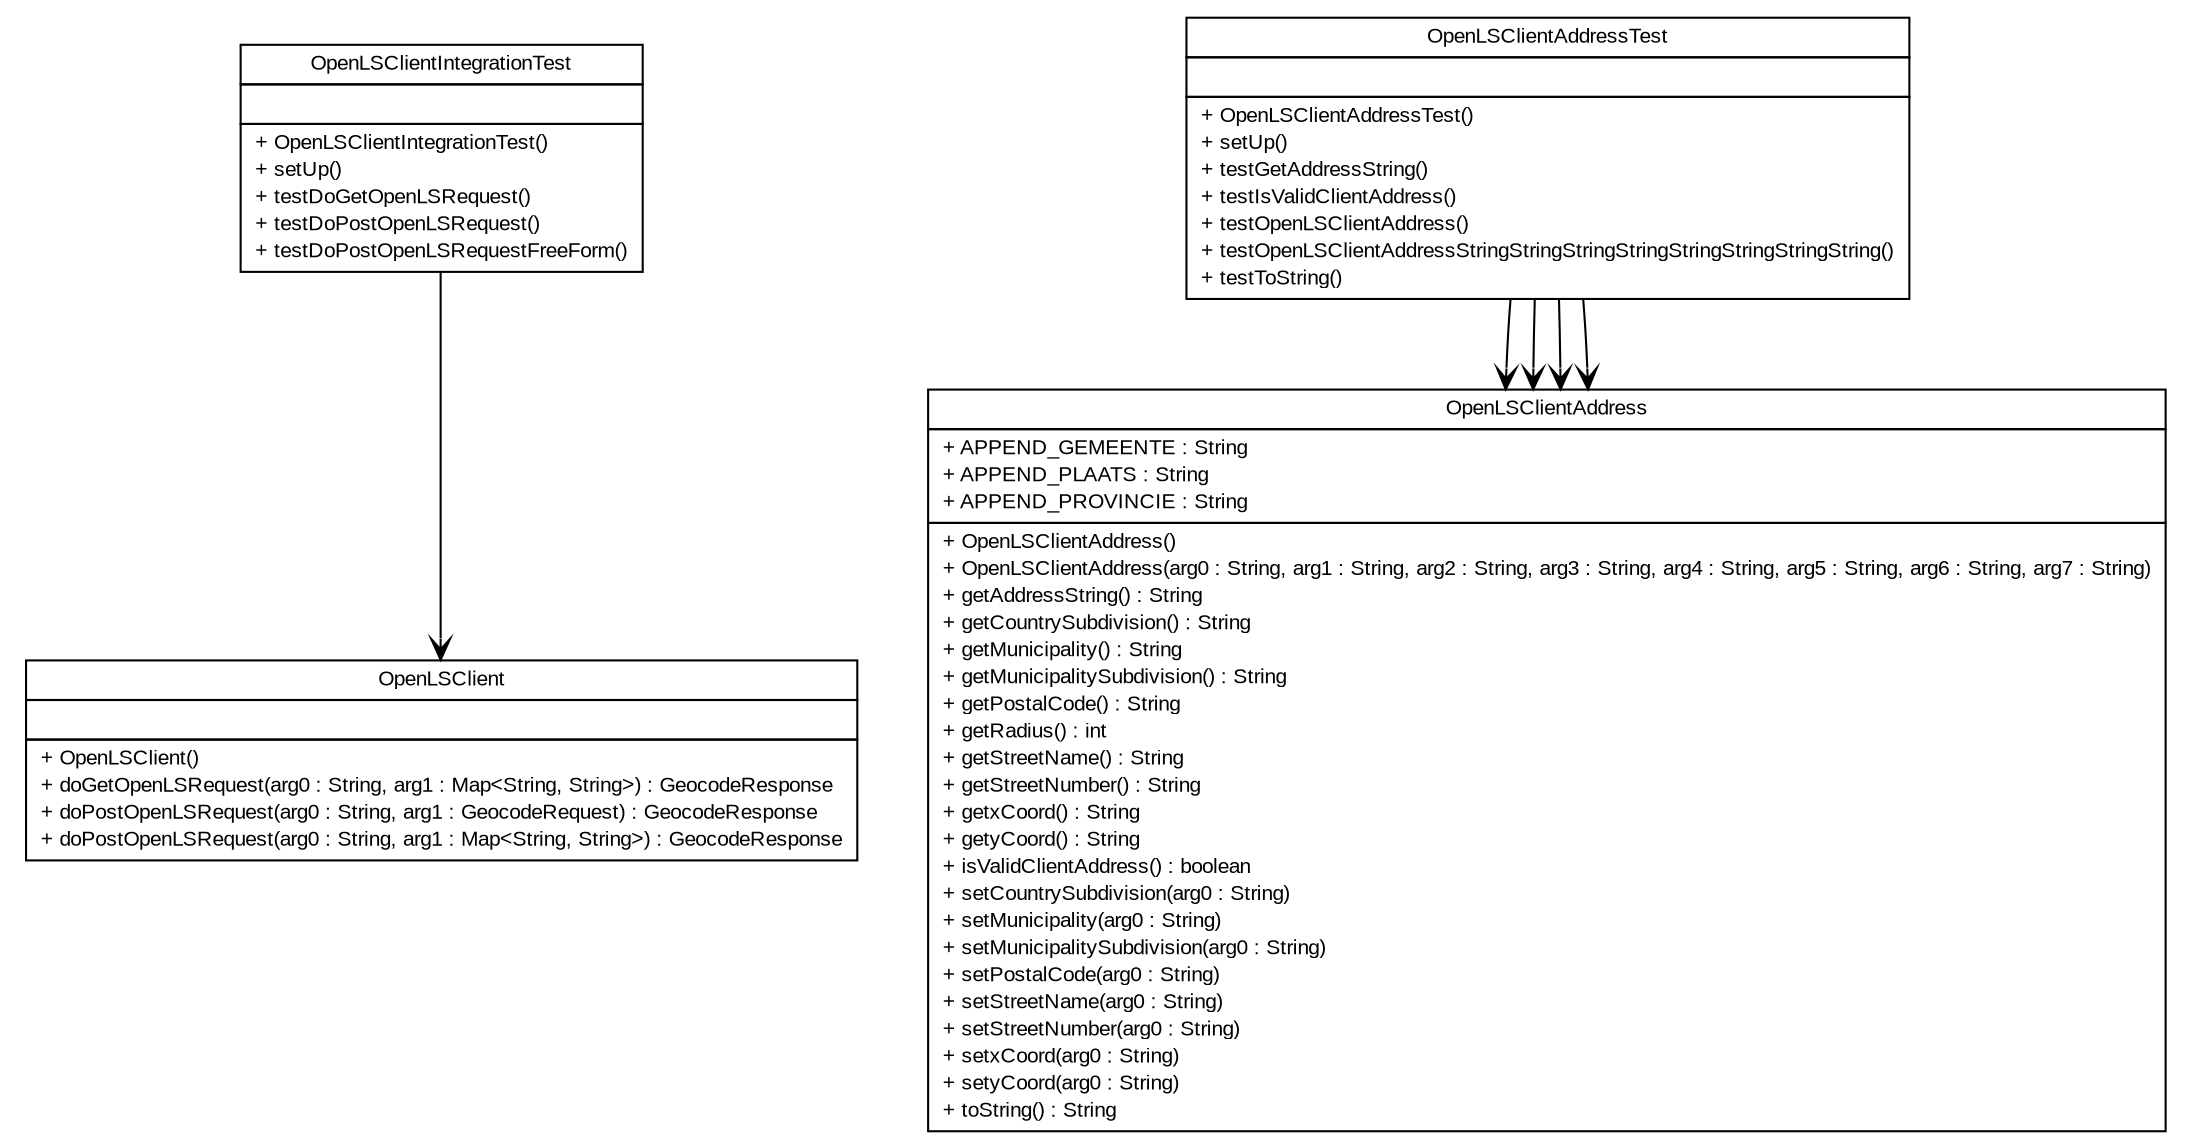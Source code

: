 #!/usr/local/bin/dot
#
# Class diagram 
# Generated by UMLGraph version R5_6 (http://www.umlgraph.org/)
#

digraph G {
	edge [fontname="arial",fontsize=10,labelfontname="arial",labelfontsize=10];
	node [fontname="arial",fontsize=10,shape=plaintext];
	nodesep=0.25;
	ranksep=0.5;
	// nl.mineleni.cbsviewer.servlet.gazetteer.lusclient.OpenLSClientIntegrationTest
	c18 [label=<<table title="nl.mineleni.cbsviewer.servlet.gazetteer.lusclient.OpenLSClientIntegrationTest" border="0" cellborder="1" cellspacing="0" cellpadding="2" port="p" href="./OpenLSClientIntegrationTest.html">
		<tr><td><table border="0" cellspacing="0" cellpadding="1">
<tr><td align="center" balign="center"> OpenLSClientIntegrationTest </td></tr>
		</table></td></tr>
		<tr><td><table border="0" cellspacing="0" cellpadding="1">
<tr><td align="left" balign="left">  </td></tr>
		</table></td></tr>
		<tr><td><table border="0" cellspacing="0" cellpadding="1">
<tr><td align="left" balign="left"> + OpenLSClientIntegrationTest() </td></tr>
<tr><td align="left" balign="left"> + setUp() </td></tr>
<tr><td align="left" balign="left"> + testDoGetOpenLSRequest() </td></tr>
<tr><td align="left" balign="left"> + testDoPostOpenLSRequest() </td></tr>
<tr><td align="left" balign="left"> + testDoPostOpenLSRequestFreeForm() </td></tr>
		</table></td></tr>
		</table>>, URL="./OpenLSClientIntegrationTest.html", fontname="arial", fontcolor="black", fontsize=10.0];
	// nl.mineleni.cbsviewer.servlet.gazetteer.lusclient.OpenLSClientAddressTest
	c19 [label=<<table title="nl.mineleni.cbsviewer.servlet.gazetteer.lusclient.OpenLSClientAddressTest" border="0" cellborder="1" cellspacing="0" cellpadding="2" port="p" href="./OpenLSClientAddressTest.html">
		<tr><td><table border="0" cellspacing="0" cellpadding="1">
<tr><td align="center" balign="center"> OpenLSClientAddressTest </td></tr>
		</table></td></tr>
		<tr><td><table border="0" cellspacing="0" cellpadding="1">
<tr><td align="left" balign="left">  </td></tr>
		</table></td></tr>
		<tr><td><table border="0" cellspacing="0" cellpadding="1">
<tr><td align="left" balign="left"> + OpenLSClientAddressTest() </td></tr>
<tr><td align="left" balign="left"> + setUp() </td></tr>
<tr><td align="left" balign="left"> + testGetAddressString() </td></tr>
<tr><td align="left" balign="left"> + testIsValidClientAddress() </td></tr>
<tr><td align="left" balign="left"> + testOpenLSClientAddress() </td></tr>
<tr><td align="left" balign="left"> + testOpenLSClientAddressStringStringStringStringStringStringStringString() </td></tr>
<tr><td align="left" balign="left"> + testToString() </td></tr>
		</table></td></tr>
		</table>>, URL="./OpenLSClientAddressTest.html", fontname="arial", fontcolor="black", fontsize=10.0];
	// nl.mineleni.cbsviewer.servlet.gazetteer.lusclient.OpenLSClientIntegrationTest NAVASSOC nl.mineleni.cbsviewer.servlet.gazetteer.lusclient.OpenLSClient
	c18:p -> c27:p [taillabel="", label="", headlabel="", fontname="arial", fontcolor="black", fontsize=10.0, color="black", arrowhead=open];
	// nl.mineleni.cbsviewer.servlet.gazetteer.lusclient.OpenLSClientAddressTest NAVASSOC nl.mineleni.cbsviewer.servlet.gazetteer.lusclient.OpenLSClientAddress
	c19:p -> c28:p [taillabel="", label="", headlabel="", fontname="arial", fontcolor="black", fontsize=10.0, color="black", arrowhead=open];
	// nl.mineleni.cbsviewer.servlet.gazetteer.lusclient.OpenLSClientAddressTest NAVASSOC nl.mineleni.cbsviewer.servlet.gazetteer.lusclient.OpenLSClientAddress
	c19:p -> c28:p [taillabel="", label="", headlabel="", fontname="arial", fontcolor="black", fontsize=10.0, color="black", arrowhead=open];
	// nl.mineleni.cbsviewer.servlet.gazetteer.lusclient.OpenLSClientAddressTest NAVASSOC nl.mineleni.cbsviewer.servlet.gazetteer.lusclient.OpenLSClientAddress
	c19:p -> c28:p [taillabel="", label="", headlabel="", fontname="arial", fontcolor="black", fontsize=10.0, color="black", arrowhead=open];
	// nl.mineleni.cbsviewer.servlet.gazetteer.lusclient.OpenLSClientAddressTest NAVASSOC nl.mineleni.cbsviewer.servlet.gazetteer.lusclient.OpenLSClientAddress
	c19:p -> c28:p [taillabel="", label="", headlabel="", fontname="arial", fontcolor="black", fontsize=10.0, color="black", arrowhead=open];
	// nl.mineleni.cbsviewer.servlet.gazetteer.lusclient.OpenLSClientAddress
	c28 [label=<<table title="nl.mineleni.cbsviewer.servlet.gazetteer.lusclient.OpenLSClientAddress" border="0" cellborder="1" cellspacing="0" cellpadding="2" port="p">
		<tr><td><table border="0" cellspacing="0" cellpadding="1">
<tr><td align="center" balign="center"> OpenLSClientAddress </td></tr>
		</table></td></tr>
		<tr><td><table border="0" cellspacing="0" cellpadding="1">
<tr><td align="left" balign="left"> + APPEND_GEMEENTE : String </td></tr>
<tr><td align="left" balign="left"> + APPEND_PLAATS : String </td></tr>
<tr><td align="left" balign="left"> + APPEND_PROVINCIE : String </td></tr>
		</table></td></tr>
		<tr><td><table border="0" cellspacing="0" cellpadding="1">
<tr><td align="left" balign="left"> + OpenLSClientAddress() </td></tr>
<tr><td align="left" balign="left"> + OpenLSClientAddress(arg0 : String, arg1 : String, arg2 : String, arg3 : String, arg4 : String, arg5 : String, arg6 : String, arg7 : String) </td></tr>
<tr><td align="left" balign="left"> + getAddressString() : String </td></tr>
<tr><td align="left" balign="left"> + getCountrySubdivision() : String </td></tr>
<tr><td align="left" balign="left"> + getMunicipality() : String </td></tr>
<tr><td align="left" balign="left"> + getMunicipalitySubdivision() : String </td></tr>
<tr><td align="left" balign="left"> + getPostalCode() : String </td></tr>
<tr><td align="left" balign="left"> + getRadius() : int </td></tr>
<tr><td align="left" balign="left"> + getStreetName() : String </td></tr>
<tr><td align="left" balign="left"> + getStreetNumber() : String </td></tr>
<tr><td align="left" balign="left"> + getxCoord() : String </td></tr>
<tr><td align="left" balign="left"> + getyCoord() : String </td></tr>
<tr><td align="left" balign="left"> + isValidClientAddress() : boolean </td></tr>
<tr><td align="left" balign="left"> + setCountrySubdivision(arg0 : String) </td></tr>
<tr><td align="left" balign="left"> + setMunicipality(arg0 : String) </td></tr>
<tr><td align="left" balign="left"> + setMunicipalitySubdivision(arg0 : String) </td></tr>
<tr><td align="left" balign="left"> + setPostalCode(arg0 : String) </td></tr>
<tr><td align="left" balign="left"> + setStreetName(arg0 : String) </td></tr>
<tr><td align="left" balign="left"> + setStreetNumber(arg0 : String) </td></tr>
<tr><td align="left" balign="left"> + setxCoord(arg0 : String) </td></tr>
<tr><td align="left" balign="left"> + setyCoord(arg0 : String) </td></tr>
<tr><td align="left" balign="left"> + toString() : String </td></tr>
		</table></td></tr>
		</table>>, URL="null", fontname="arial", fontcolor="black", fontsize=10.0];
	// nl.mineleni.cbsviewer.servlet.gazetteer.lusclient.OpenLSClient
	c27 [label=<<table title="nl.mineleni.cbsviewer.servlet.gazetteer.lusclient.OpenLSClient" border="0" cellborder="1" cellspacing="0" cellpadding="2" port="p">
		<tr><td><table border="0" cellspacing="0" cellpadding="1">
<tr><td align="center" balign="center"> OpenLSClient </td></tr>
		</table></td></tr>
		<tr><td><table border="0" cellspacing="0" cellpadding="1">
<tr><td align="left" balign="left">  </td></tr>
		</table></td></tr>
		<tr><td><table border="0" cellspacing="0" cellpadding="1">
<tr><td align="left" balign="left"> + OpenLSClient() </td></tr>
<tr><td align="left" balign="left"> + doGetOpenLSRequest(arg0 : String, arg1 : Map&lt;String, String&gt;) : GeocodeResponse </td></tr>
<tr><td align="left" balign="left"> + doPostOpenLSRequest(arg0 : String, arg1 : GeocodeRequest) : GeocodeResponse </td></tr>
<tr><td align="left" balign="left"> + doPostOpenLSRequest(arg0 : String, arg1 : Map&lt;String, String&gt;) : GeocodeResponse </td></tr>
		</table></td></tr>
		</table>>, URL="null", fontname="arial", fontcolor="black", fontsize=10.0];
}

